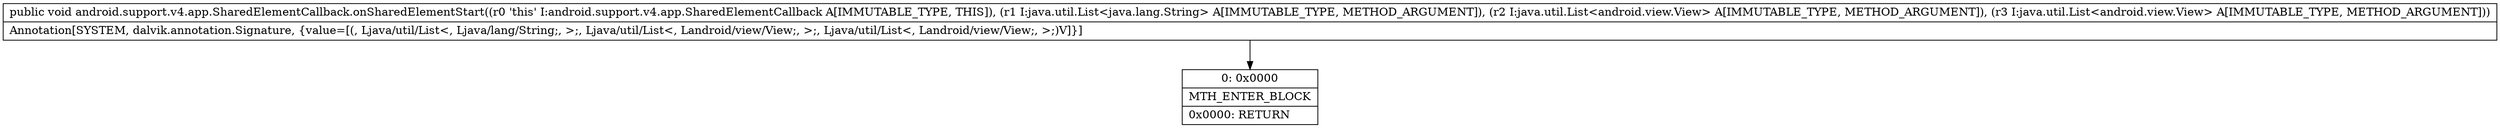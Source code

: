 digraph "CFG forandroid.support.v4.app.SharedElementCallback.onSharedElementStart(Ljava\/util\/List;Ljava\/util\/List;Ljava\/util\/List;)V" {
Node_0 [shape=record,label="{0\:\ 0x0000|MTH_ENTER_BLOCK\l|0x0000: RETURN   \l}"];
MethodNode[shape=record,label="{public void android.support.v4.app.SharedElementCallback.onSharedElementStart((r0 'this' I:android.support.v4.app.SharedElementCallback A[IMMUTABLE_TYPE, THIS]), (r1 I:java.util.List\<java.lang.String\> A[IMMUTABLE_TYPE, METHOD_ARGUMENT]), (r2 I:java.util.List\<android.view.View\> A[IMMUTABLE_TYPE, METHOD_ARGUMENT]), (r3 I:java.util.List\<android.view.View\> A[IMMUTABLE_TYPE, METHOD_ARGUMENT]))  | Annotation[SYSTEM, dalvik.annotation.Signature, \{value=[(, Ljava\/util\/List\<, Ljava\/lang\/String;, \>;, Ljava\/util\/List\<, Landroid\/view\/View;, \>;, Ljava\/util\/List\<, Landroid\/view\/View;, \>;)V]\}]\l}"];
MethodNode -> Node_0;
}

